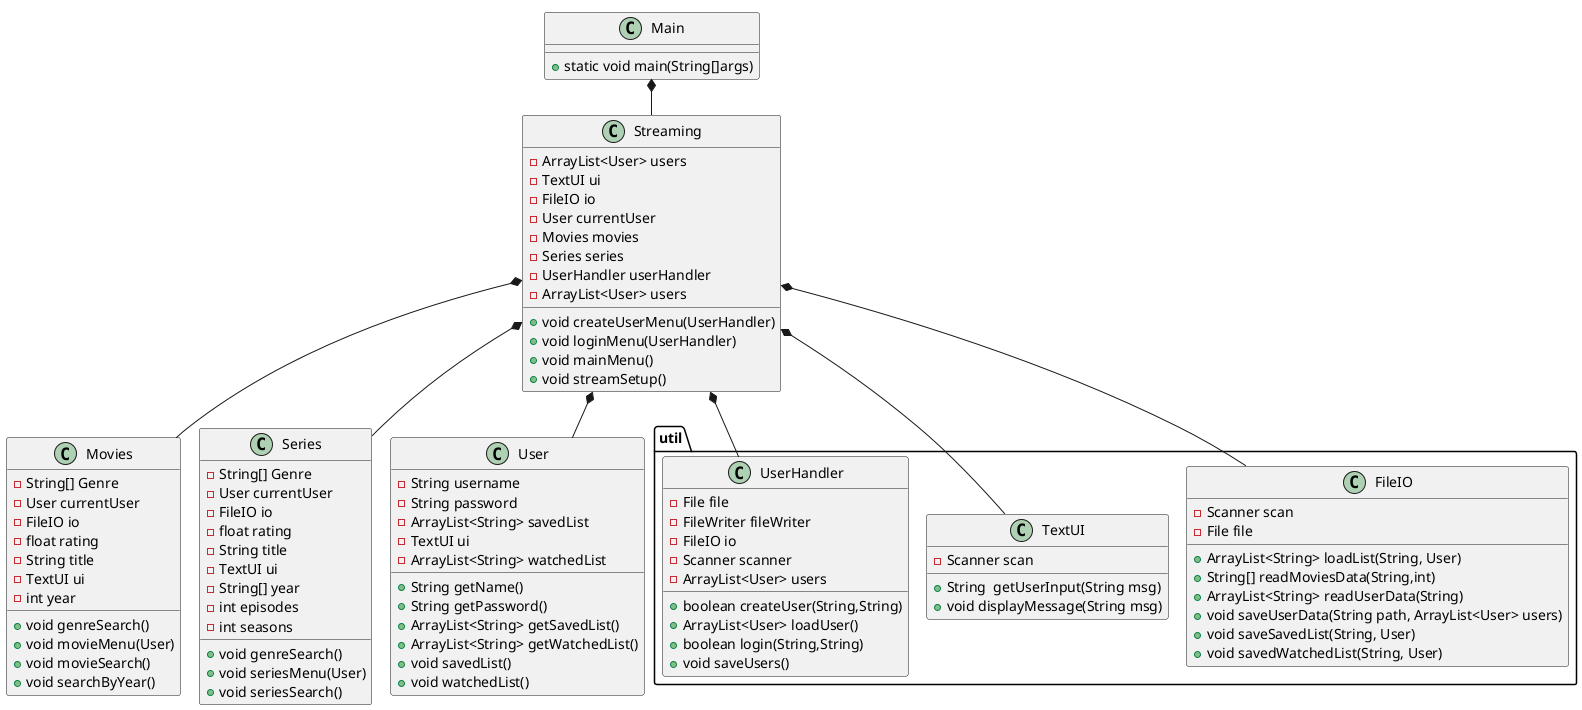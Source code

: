@startuml
'https://plantuml.com/sequence-diagram
!pragma layout smetana

class Main{
+static void main(String[]args)
}

class Streaming{
-ArrayList<User> users
-TextUI ui
-FileIO io
-User currentUser
-Movies movies
-Series series
-UserHandler userHandler
-ArrayList<User> users
+void createUserMenu(UserHandler)
+void loginMenu(UserHandler)
+void mainMenu()
+void streamSetup()

}

class Movies{
-String[] Genre
-User currentUser
-FileIO io
-float rating
-String title
-TextUI ui
-int year
+void genreSearch()
+void movieMenu(User)
+void movieSearch()
+void searchByYear()

}

class Series{
-String[] Genre
-User currentUser
-FileIO io
-float rating
-String title
-TextUI ui
-String[] year
-int episodes
-int seasons

+void genreSearch()
+void seriesMenu(User)
+void seriesSearch()
}

package "util"{
class FileIO{
-Scanner scan
-File file
+ArrayList<String> loadList(String, User)
+String[] readMoviesData(String,int)
+ArrayList<String> readUserData(String)
+void saveUserData(String path, ArrayList<User> users)
+void saveSavedList(String, User)
+void savedWatchedList(String, User)
}


class TextUI{
-Scanner scan
+ String  getUserInput(String msg)
+ void displayMessage(String msg)

}

class UserHandler{
-File file
-FileWriter fileWriter
-FileIO io
-Scanner scanner
-ArrayList<User> users
+boolean createUser(String,String)
+ArrayList<User> loadUser()
+boolean login(String,String)
+void saveUsers()

}


}

class User{
- String username
- String password
- ArrayList<String> savedList
- TextUI ui
- ArrayList<String> watchedList
+ String getName()
+ String getPassword()
+ ArrayList<String> getSavedList()
+ ArrayList<String> getWatchedList()
+ void savedList()
+ void watchedList()
}


Main *-- Streaming

Streaming*-- Series
Streaming*-- Movies

Streaming *-- TextUI
Streaming *-- FileIO
Streaming *-- UserHandler

Streaming *-- User




@enduml